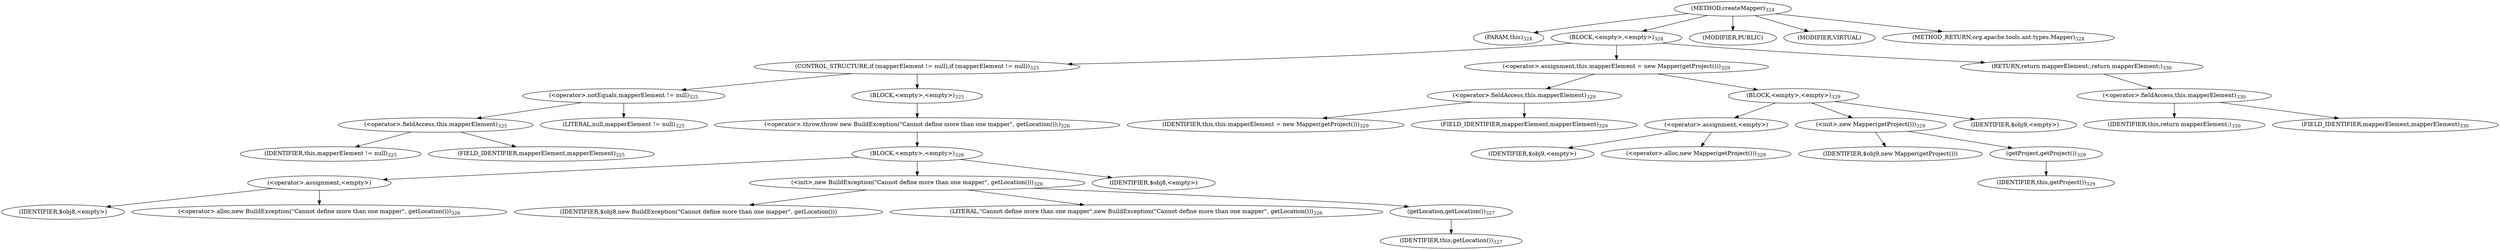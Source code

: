digraph "createMapper" {  
"521" [label = <(METHOD,createMapper)<SUB>324</SUB>> ]
"31" [label = <(PARAM,this)<SUB>324</SUB>> ]
"522" [label = <(BLOCK,&lt;empty&gt;,&lt;empty&gt;)<SUB>324</SUB>> ]
"523" [label = <(CONTROL_STRUCTURE,if (mapperElement != null),if (mapperElement != null))<SUB>325</SUB>> ]
"524" [label = <(&lt;operator&gt;.notEquals,mapperElement != null)<SUB>325</SUB>> ]
"525" [label = <(&lt;operator&gt;.fieldAccess,this.mapperElement)<SUB>325</SUB>> ]
"526" [label = <(IDENTIFIER,this,mapperElement != null)<SUB>325</SUB>> ]
"527" [label = <(FIELD_IDENTIFIER,mapperElement,mapperElement)<SUB>325</SUB>> ]
"528" [label = <(LITERAL,null,mapperElement != null)<SUB>325</SUB>> ]
"529" [label = <(BLOCK,&lt;empty&gt;,&lt;empty&gt;)<SUB>325</SUB>> ]
"530" [label = <(&lt;operator&gt;.throw,throw new BuildException(&quot;Cannot define more than one mapper&quot;, getLocation());)<SUB>326</SUB>> ]
"531" [label = <(BLOCK,&lt;empty&gt;,&lt;empty&gt;)<SUB>326</SUB>> ]
"532" [label = <(&lt;operator&gt;.assignment,&lt;empty&gt;)> ]
"533" [label = <(IDENTIFIER,$obj8,&lt;empty&gt;)> ]
"534" [label = <(&lt;operator&gt;.alloc,new BuildException(&quot;Cannot define more than one mapper&quot;, getLocation()))<SUB>326</SUB>> ]
"535" [label = <(&lt;init&gt;,new BuildException(&quot;Cannot define more than one mapper&quot;, getLocation()))<SUB>326</SUB>> ]
"536" [label = <(IDENTIFIER,$obj8,new BuildException(&quot;Cannot define more than one mapper&quot;, getLocation()))> ]
"537" [label = <(LITERAL,&quot;Cannot define more than one mapper&quot;,new BuildException(&quot;Cannot define more than one mapper&quot;, getLocation()))<SUB>326</SUB>> ]
"538" [label = <(getLocation,getLocation())<SUB>327</SUB>> ]
"30" [label = <(IDENTIFIER,this,getLocation())<SUB>327</SUB>> ]
"539" [label = <(IDENTIFIER,$obj8,&lt;empty&gt;)> ]
"540" [label = <(&lt;operator&gt;.assignment,this.mapperElement = new Mapper(getProject()))<SUB>329</SUB>> ]
"541" [label = <(&lt;operator&gt;.fieldAccess,this.mapperElement)<SUB>329</SUB>> ]
"542" [label = <(IDENTIFIER,this,this.mapperElement = new Mapper(getProject()))<SUB>329</SUB>> ]
"543" [label = <(FIELD_IDENTIFIER,mapperElement,mapperElement)<SUB>329</SUB>> ]
"544" [label = <(BLOCK,&lt;empty&gt;,&lt;empty&gt;)<SUB>329</SUB>> ]
"545" [label = <(&lt;operator&gt;.assignment,&lt;empty&gt;)> ]
"546" [label = <(IDENTIFIER,$obj9,&lt;empty&gt;)> ]
"547" [label = <(&lt;operator&gt;.alloc,new Mapper(getProject()))<SUB>329</SUB>> ]
"548" [label = <(&lt;init&gt;,new Mapper(getProject()))<SUB>329</SUB>> ]
"549" [label = <(IDENTIFIER,$obj9,new Mapper(getProject()))> ]
"550" [label = <(getProject,getProject())<SUB>329</SUB>> ]
"32" [label = <(IDENTIFIER,this,getProject())<SUB>329</SUB>> ]
"551" [label = <(IDENTIFIER,$obj9,&lt;empty&gt;)> ]
"552" [label = <(RETURN,return mapperElement;,return mapperElement;)<SUB>330</SUB>> ]
"553" [label = <(&lt;operator&gt;.fieldAccess,this.mapperElement)<SUB>330</SUB>> ]
"554" [label = <(IDENTIFIER,this,return mapperElement;)<SUB>330</SUB>> ]
"555" [label = <(FIELD_IDENTIFIER,mapperElement,mapperElement)<SUB>330</SUB>> ]
"556" [label = <(MODIFIER,PUBLIC)> ]
"557" [label = <(MODIFIER,VIRTUAL)> ]
"558" [label = <(METHOD_RETURN,org.apache.tools.ant.types.Mapper)<SUB>324</SUB>> ]
  "521" -> "31" 
  "521" -> "522" 
  "521" -> "556" 
  "521" -> "557" 
  "521" -> "558" 
  "522" -> "523" 
  "522" -> "540" 
  "522" -> "552" 
  "523" -> "524" 
  "523" -> "529" 
  "524" -> "525" 
  "524" -> "528" 
  "525" -> "526" 
  "525" -> "527" 
  "529" -> "530" 
  "530" -> "531" 
  "531" -> "532" 
  "531" -> "535" 
  "531" -> "539" 
  "532" -> "533" 
  "532" -> "534" 
  "535" -> "536" 
  "535" -> "537" 
  "535" -> "538" 
  "538" -> "30" 
  "540" -> "541" 
  "540" -> "544" 
  "541" -> "542" 
  "541" -> "543" 
  "544" -> "545" 
  "544" -> "548" 
  "544" -> "551" 
  "545" -> "546" 
  "545" -> "547" 
  "548" -> "549" 
  "548" -> "550" 
  "550" -> "32" 
  "552" -> "553" 
  "553" -> "554" 
  "553" -> "555" 
}
